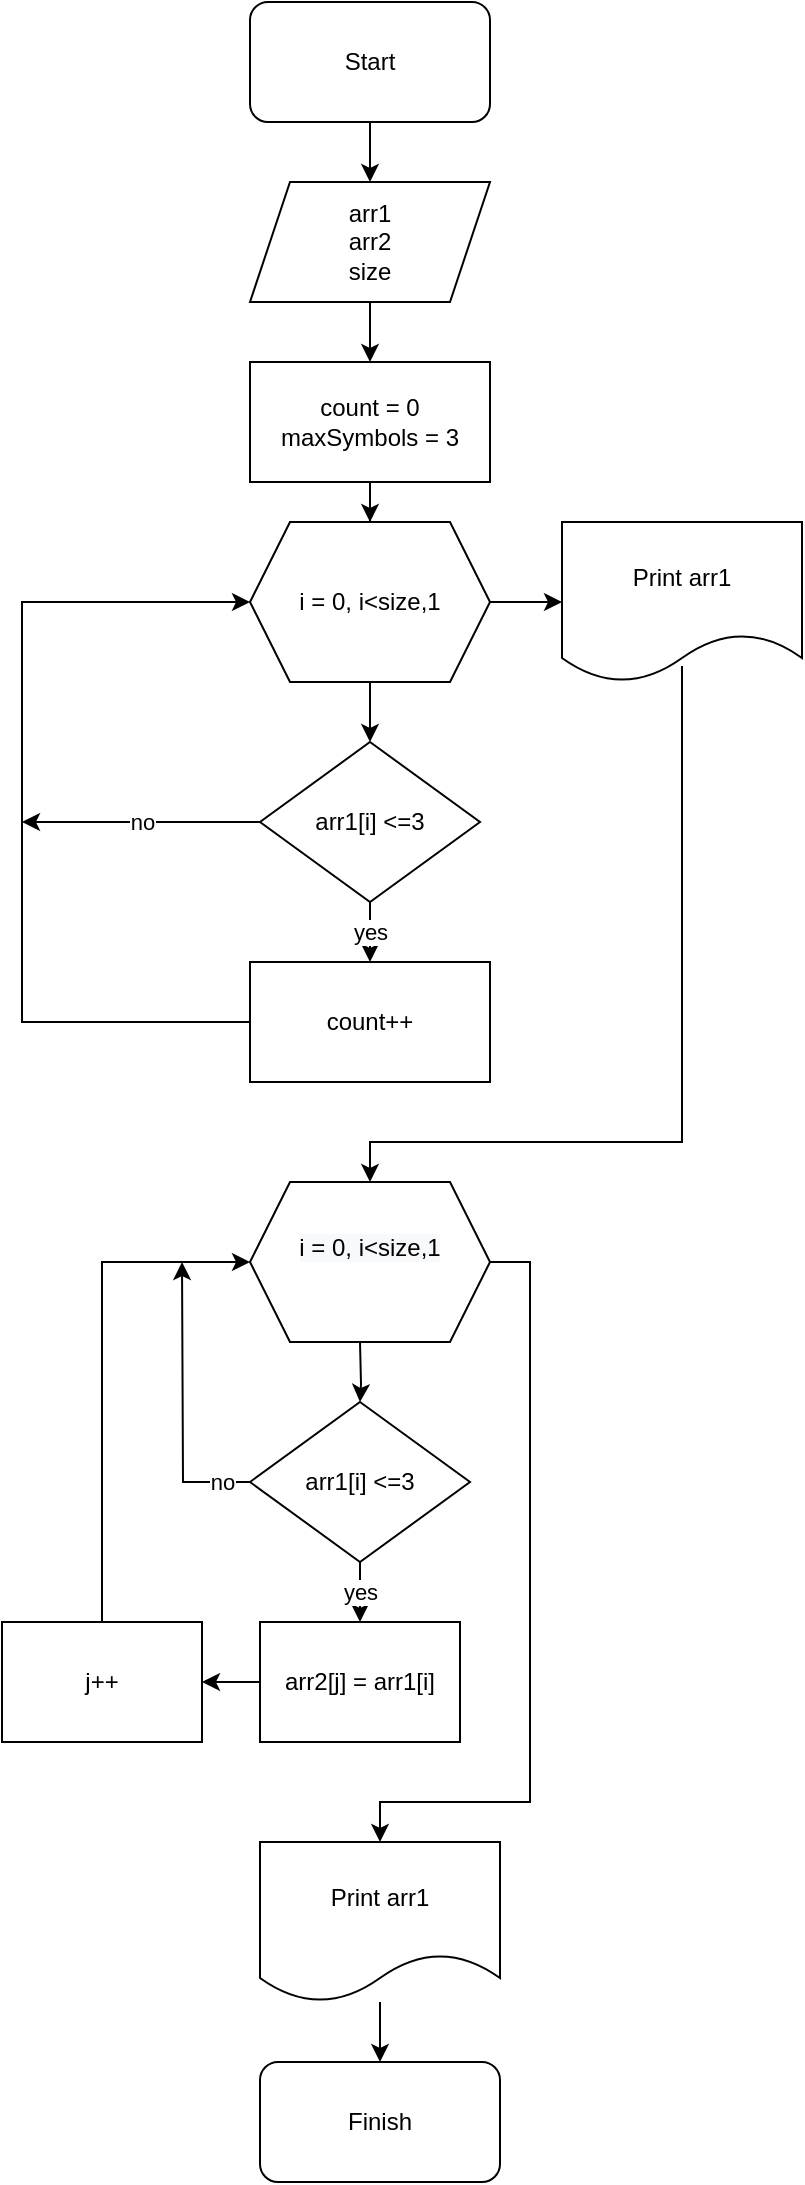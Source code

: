 <mxfile version="20.3.0" type="device"><diagram id="gDtN5KnpkXpJLff5DjAC" name="Страница 1"><mxGraphModel dx="1422" dy="985" grid="1" gridSize="10" guides="1" tooltips="1" connect="1" arrows="1" fold="1" page="1" pageScale="1" pageWidth="827" pageHeight="1169" math="0" shadow="0"><root><mxCell id="0"/><mxCell id="1" parent="0"/><mxCell id="YrwHuOSc3rNWVHXAO38o-18" style="edgeStyle=orthogonalEdgeStyle;rounded=0;orthogonalLoop=1;jettySize=auto;html=1;exitX=0.5;exitY=1;exitDx=0;exitDy=0;entryX=0.5;entryY=0;entryDx=0;entryDy=0;" parent="1" source="YrwHuOSc3rNWVHXAO38o-1" target="YrwHuOSc3rNWVHXAO38o-8" edge="1"><mxGeometry relative="1" as="geometry"/></mxCell><mxCell id="YrwHuOSc3rNWVHXAO38o-1" value="Start" style="rounded=1;whiteSpace=wrap;html=1;" parent="1" vertex="1"><mxGeometry x="354" y="20" width="120" height="60" as="geometry"/></mxCell><mxCell id="YrwHuOSc3rNWVHXAO38o-23" value="" style="edgeStyle=orthogonalEdgeStyle;rounded=0;orthogonalLoop=1;jettySize=auto;html=1;" parent="1" source="YrwHuOSc3rNWVHXAO38o-5" target="YrwHuOSc3rNWVHXAO38o-9" edge="1"><mxGeometry relative="1" as="geometry"/></mxCell><mxCell id="YrwHuOSc3rNWVHXAO38o-36" value="" style="edgeStyle=orthogonalEdgeStyle;rounded=0;orthogonalLoop=1;jettySize=auto;html=1;" parent="1" source="YrwHuOSc3rNWVHXAO38o-5" target="YrwHuOSc3rNWVHXAO38o-35" edge="1"><mxGeometry relative="1" as="geometry"/></mxCell><mxCell id="YrwHuOSc3rNWVHXAO38o-5" value="i = 0, i&amp;lt;size,1" style="shape=hexagon;perimeter=hexagonPerimeter2;whiteSpace=wrap;html=1;fixedSize=1;" parent="1" vertex="1"><mxGeometry x="354" y="280" width="120" height="80" as="geometry"/></mxCell><mxCell id="YrwHuOSc3rNWVHXAO38o-19" style="edgeStyle=orthogonalEdgeStyle;rounded=0;orthogonalLoop=1;jettySize=auto;html=1;exitX=0.5;exitY=1;exitDx=0;exitDy=0;" parent="1" source="YrwHuOSc3rNWVHXAO38o-8" target="YrwHuOSc3rNWVHXAO38o-11" edge="1"><mxGeometry relative="1" as="geometry"/></mxCell><mxCell id="YrwHuOSc3rNWVHXAO38o-8" value="arr1&lt;br&gt;arr2&lt;br&gt;size" style="shape=parallelogram;perimeter=parallelogramPerimeter;whiteSpace=wrap;html=1;fixedSize=1;" parent="1" vertex="1"><mxGeometry x="354" y="110" width="120" height="60" as="geometry"/></mxCell><mxCell id="YrwHuOSc3rNWVHXAO38o-24" value="yes" style="edgeStyle=orthogonalEdgeStyle;rounded=0;orthogonalLoop=1;jettySize=auto;html=1;" parent="1" source="YrwHuOSc3rNWVHXAO38o-9" target="YrwHuOSc3rNWVHXAO38o-12" edge="1"><mxGeometry relative="1" as="geometry"/></mxCell><mxCell id="YrwHuOSc3rNWVHXAO38o-26" value="no" style="edgeStyle=orthogonalEdgeStyle;rounded=0;orthogonalLoop=1;jettySize=auto;html=1;exitX=0;exitY=0.5;exitDx=0;exitDy=0;" parent="1" source="YrwHuOSc3rNWVHXAO38o-9" edge="1"><mxGeometry relative="1" as="geometry"><mxPoint x="240" y="430" as="targetPoint"/></mxGeometry></mxCell><mxCell id="YrwHuOSc3rNWVHXAO38o-9" value="arr1[i] &amp;lt;=3" style="rhombus;whiteSpace=wrap;html=1;" parent="1" vertex="1"><mxGeometry x="359" y="390" width="110" height="80" as="geometry"/></mxCell><mxCell id="YrwHuOSc3rNWVHXAO38o-20" value="" style="edgeStyle=orthogonalEdgeStyle;rounded=0;orthogonalLoop=1;jettySize=auto;html=1;" parent="1" source="YrwHuOSc3rNWVHXAO38o-11" target="YrwHuOSc3rNWVHXAO38o-5" edge="1"><mxGeometry relative="1" as="geometry"/></mxCell><mxCell id="YrwHuOSc3rNWVHXAO38o-11" value="count = 0&lt;br&gt;maxSymbols = 3" style="rounded=0;whiteSpace=wrap;html=1;" parent="1" vertex="1"><mxGeometry x="354" y="200" width="120" height="60" as="geometry"/></mxCell><mxCell id="YrwHuOSc3rNWVHXAO38o-25" style="edgeStyle=orthogonalEdgeStyle;rounded=0;orthogonalLoop=1;jettySize=auto;html=1;exitX=0;exitY=0.5;exitDx=0;exitDy=0;entryX=0;entryY=0.5;entryDx=0;entryDy=0;" parent="1" source="YrwHuOSc3rNWVHXAO38o-12" target="YrwHuOSc3rNWVHXAO38o-5" edge="1"><mxGeometry relative="1" as="geometry"><Array as="points"><mxPoint x="240" y="530"/><mxPoint x="240" y="320"/></Array></mxGeometry></mxCell><mxCell id="YrwHuOSc3rNWVHXAO38o-12" value="count++" style="rounded=0;whiteSpace=wrap;html=1;" parent="1" vertex="1"><mxGeometry x="354" y="500" width="120" height="60" as="geometry"/></mxCell><mxCell id="YrwHuOSc3rNWVHXAO38o-28" value="" style="edgeStyle=orthogonalEdgeStyle;rounded=0;orthogonalLoop=1;jettySize=auto;html=1;" parent="1" target="YrwHuOSc3rNWVHXAO38o-15" edge="1"><mxGeometry relative="1" as="geometry"><mxPoint x="409" y="690" as="sourcePoint"/></mxGeometry></mxCell><mxCell id="YrwHuOSc3rNWVHXAO38o-44" style="edgeStyle=orthogonalEdgeStyle;rounded=0;orthogonalLoop=1;jettySize=auto;html=1;exitX=1;exitY=0.5;exitDx=0;exitDy=0;entryX=0.5;entryY=0;entryDx=0;entryDy=0;" parent="1" source="YrwHuOSc3rNWVHXAO38o-13" target="YrwHuOSc3rNWVHXAO38o-43" edge="1"><mxGeometry relative="1" as="geometry"><Array as="points"><mxPoint x="494" y="650"/><mxPoint x="494" y="920"/><mxPoint x="419" y="920"/></Array></mxGeometry></mxCell><mxCell id="YrwHuOSc3rNWVHXAO38o-13" value="&#10;&lt;span style=&quot;color: rgb(0, 0, 0); font-family: Helvetica; font-size: 12px; font-style: normal; font-variant-ligatures: normal; font-variant-caps: normal; font-weight: 400; letter-spacing: normal; orphans: 2; text-align: center; text-indent: 0px; text-transform: none; widows: 2; word-spacing: 0px; -webkit-text-stroke-width: 0px; background-color: rgb(248, 249, 250); text-decoration-thickness: initial; text-decoration-style: initial; text-decoration-color: initial; float: none; display: inline !important;&quot;&gt;i = 0, i&amp;lt;size,1&lt;/span&gt;&#10;&#10;" style="shape=hexagon;perimeter=hexagonPerimeter2;whiteSpace=wrap;html=1;fixedSize=1;" parent="1" vertex="1"><mxGeometry x="354" y="610" width="120" height="80" as="geometry"/></mxCell><mxCell id="YrwHuOSc3rNWVHXAO38o-29" value="yes" style="edgeStyle=orthogonalEdgeStyle;rounded=0;orthogonalLoop=1;jettySize=auto;html=1;" parent="1" source="YrwHuOSc3rNWVHXAO38o-15" target="YrwHuOSc3rNWVHXAO38o-16" edge="1"><mxGeometry relative="1" as="geometry"/></mxCell><mxCell id="YrwHuOSc3rNWVHXAO38o-42" value="no" style="edgeStyle=orthogonalEdgeStyle;rounded=0;orthogonalLoop=1;jettySize=auto;html=1;" parent="1" source="YrwHuOSc3rNWVHXAO38o-15" edge="1"><mxGeometry x="-0.806" relative="1" as="geometry"><mxPoint x="320" y="650" as="targetPoint"/><mxPoint as="offset"/></mxGeometry></mxCell><mxCell id="YrwHuOSc3rNWVHXAO38o-15" value="arr1[i] &amp;lt;=3" style="rhombus;whiteSpace=wrap;html=1;" parent="1" vertex="1"><mxGeometry x="354" y="720" width="110" height="80" as="geometry"/></mxCell><mxCell id="YrwHuOSc3rNWVHXAO38o-31" value="" style="edgeStyle=orthogonalEdgeStyle;rounded=0;orthogonalLoop=1;jettySize=auto;html=1;" parent="1" source="YrwHuOSc3rNWVHXAO38o-16" target="YrwHuOSc3rNWVHXAO38o-17" edge="1"><mxGeometry relative="1" as="geometry"/></mxCell><mxCell id="YrwHuOSc3rNWVHXAO38o-16" value="arr2[j] = arr1[i]" style="rounded=0;whiteSpace=wrap;html=1;" parent="1" vertex="1"><mxGeometry x="359" y="830" width="100" height="60" as="geometry"/></mxCell><mxCell id="YrwHuOSc3rNWVHXAO38o-41" style="edgeStyle=orthogonalEdgeStyle;rounded=0;orthogonalLoop=1;jettySize=auto;html=1;entryX=0;entryY=0.5;entryDx=0;entryDy=0;" parent="1" source="YrwHuOSc3rNWVHXAO38o-17" target="YrwHuOSc3rNWVHXAO38o-13" edge="1"><mxGeometry relative="1" as="geometry"><Array as="points"><mxPoint x="280" y="650"/></Array></mxGeometry></mxCell><mxCell id="YrwHuOSc3rNWVHXAO38o-17" value="j++" style="rounded=0;whiteSpace=wrap;html=1;" parent="1" vertex="1"><mxGeometry x="230" y="830" width="100" height="60" as="geometry"/></mxCell><mxCell id="YrwHuOSc3rNWVHXAO38o-37" style="edgeStyle=orthogonalEdgeStyle;rounded=0;orthogonalLoop=1;jettySize=auto;html=1;entryX=0.5;entryY=0;entryDx=0;entryDy=0;exitX=0.5;exitY=0.9;exitDx=0;exitDy=0;exitPerimeter=0;" parent="1" source="YrwHuOSc3rNWVHXAO38o-35" target="YrwHuOSc3rNWVHXAO38o-13" edge="1"><mxGeometry relative="1" as="geometry"><Array as="points"><mxPoint x="570" y="590"/><mxPoint x="414" y="590"/></Array></mxGeometry></mxCell><mxCell id="YrwHuOSc3rNWVHXAO38o-35" value="Print arr1" style="shape=document;whiteSpace=wrap;html=1;boundedLbl=1;" parent="1" vertex="1"><mxGeometry x="510" y="280" width="120" height="80" as="geometry"/></mxCell><mxCell id="YrwHuOSc3rNWVHXAO38o-47" value="" style="edgeStyle=orthogonalEdgeStyle;rounded=0;orthogonalLoop=1;jettySize=auto;html=1;" parent="1" source="YrwHuOSc3rNWVHXAO38o-43" target="YrwHuOSc3rNWVHXAO38o-45" edge="1"><mxGeometry relative="1" as="geometry"/></mxCell><mxCell id="YrwHuOSc3rNWVHXAO38o-43" value="Print arr1" style="shape=document;whiteSpace=wrap;html=1;boundedLbl=1;" parent="1" vertex="1"><mxGeometry x="359" y="940" width="120" height="80" as="geometry"/></mxCell><mxCell id="YrwHuOSc3rNWVHXAO38o-45" value="Finish" style="rounded=1;whiteSpace=wrap;html=1;" parent="1" vertex="1"><mxGeometry x="359" y="1050" width="120" height="60" as="geometry"/></mxCell></root></mxGraphModel></diagram></mxfile>
